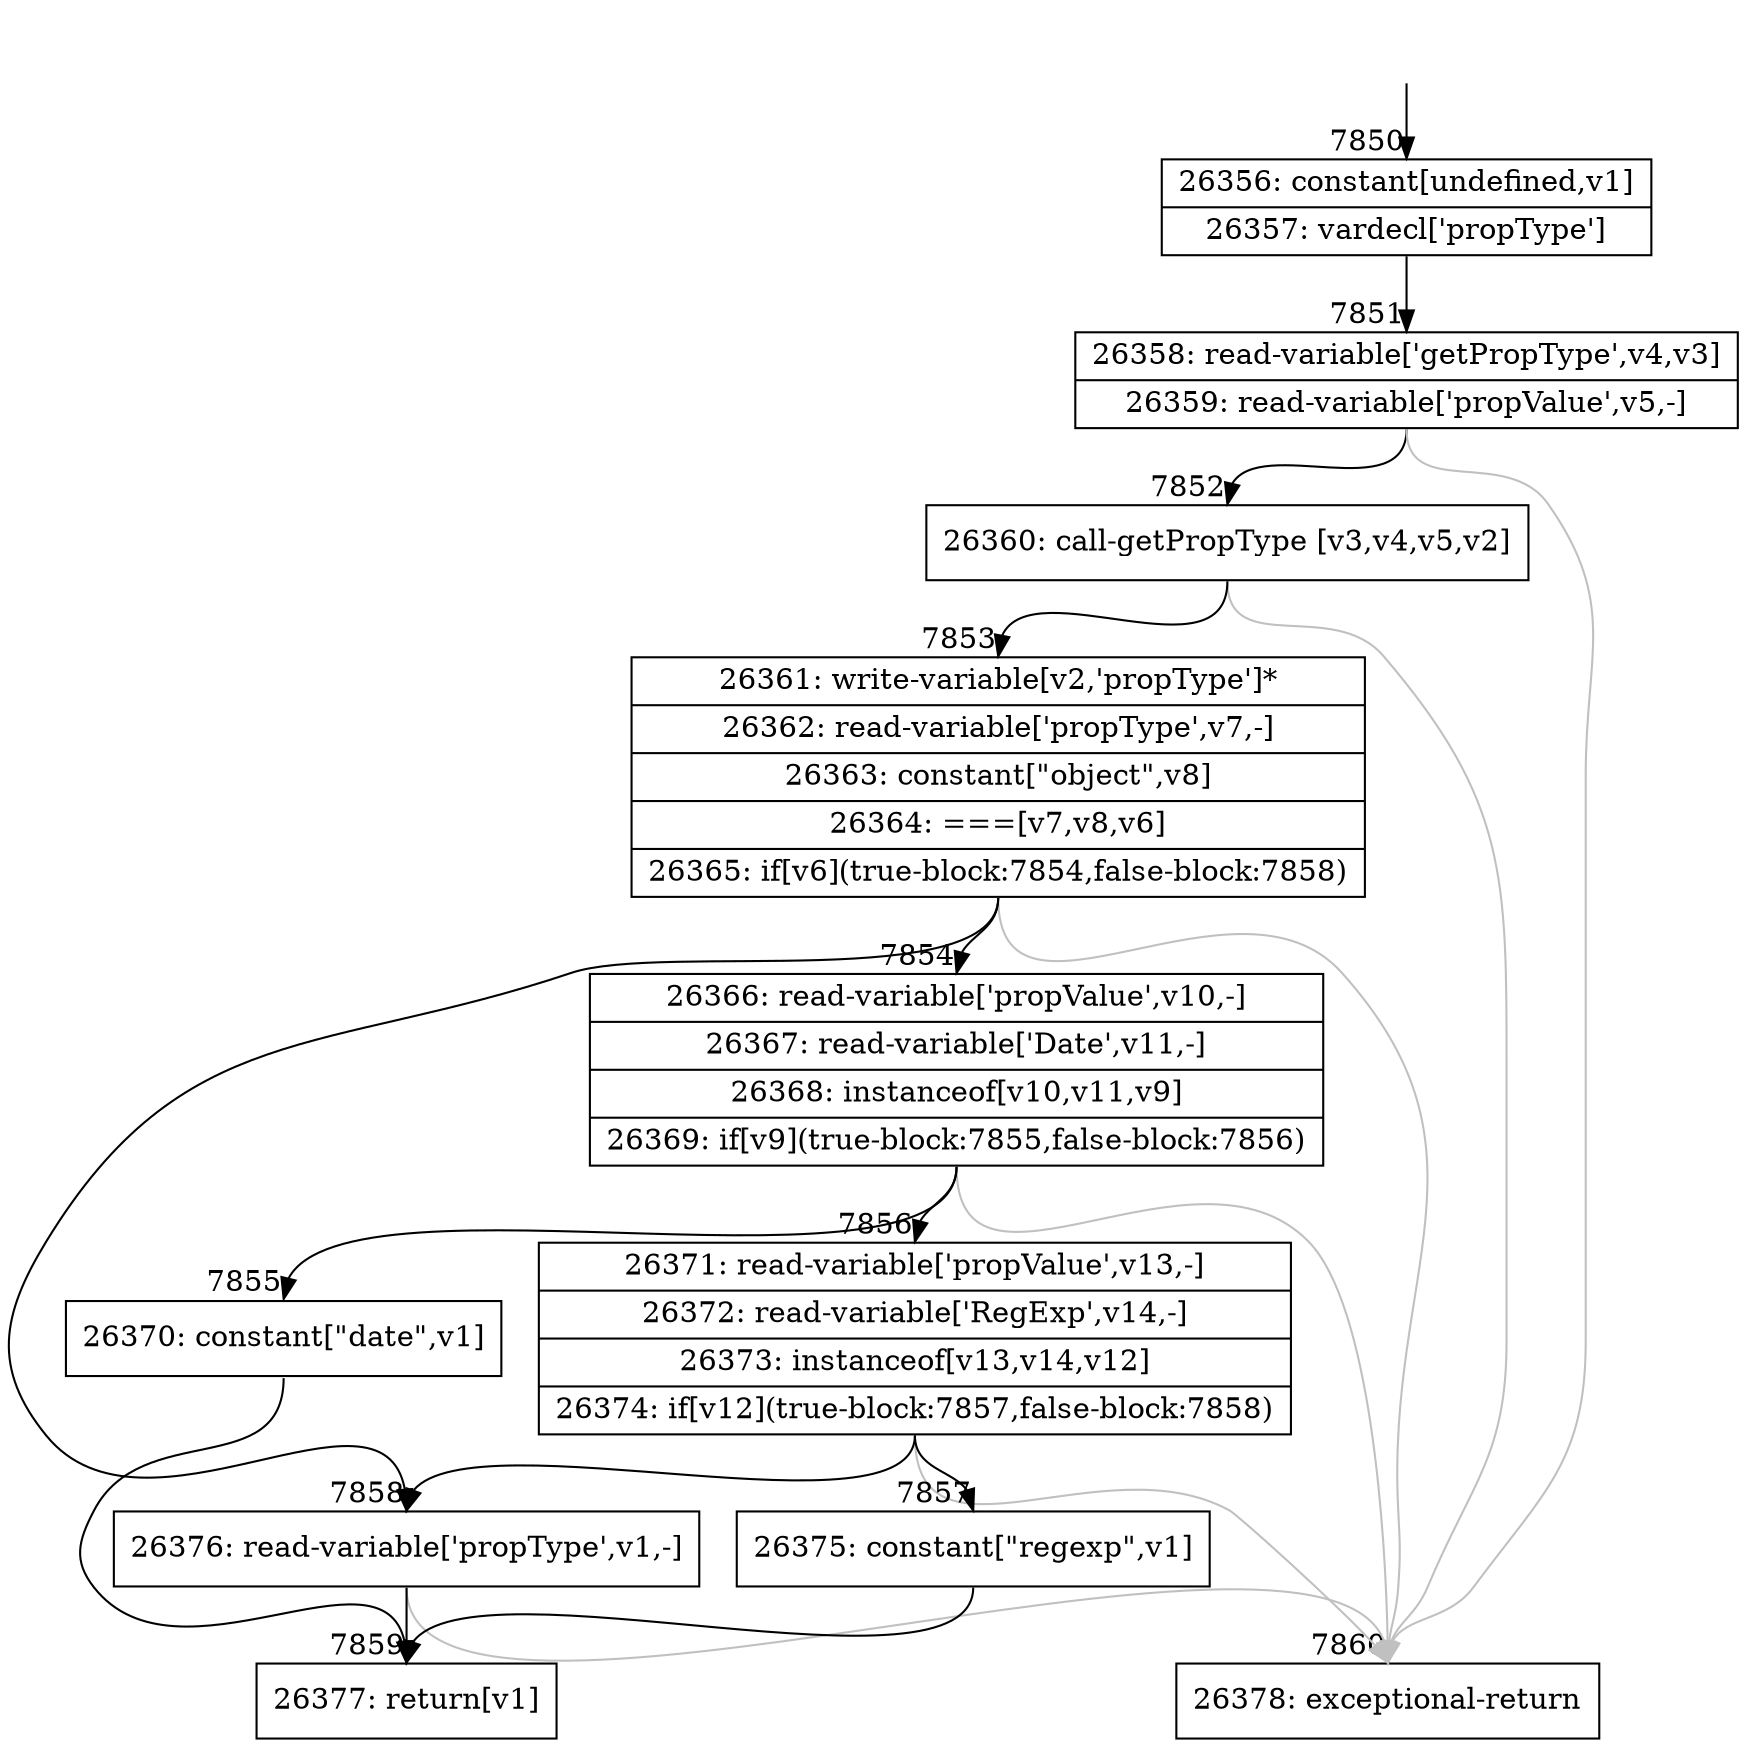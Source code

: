 digraph {
rankdir="TD"
BB_entry561[shape=none,label=""];
BB_entry561 -> BB7850 [tailport=s, headport=n, headlabel="    7850"]
BB7850 [shape=record label="{26356: constant[undefined,v1]|26357: vardecl['propType']}" ] 
BB7850 -> BB7851 [tailport=s, headport=n, headlabel="      7851"]
BB7851 [shape=record label="{26358: read-variable['getPropType',v4,v3]|26359: read-variable['propValue',v5,-]}" ] 
BB7851 -> BB7852 [tailport=s, headport=n, headlabel="      7852"]
BB7851 -> BB7860 [tailport=s, headport=n, color=gray, headlabel="      7860"]
BB7852 [shape=record label="{26360: call-getPropType [v3,v4,v5,v2]}" ] 
BB7852 -> BB7853 [tailport=s, headport=n, headlabel="      7853"]
BB7852 -> BB7860 [tailport=s, headport=n, color=gray]
BB7853 [shape=record label="{26361: write-variable[v2,'propType']*|26362: read-variable['propType',v7,-]|26363: constant[\"object\",v8]|26364: ===[v7,v8,v6]|26365: if[v6](true-block:7854,false-block:7858)}" ] 
BB7853 -> BB7854 [tailport=s, headport=n, headlabel="      7854"]
BB7853 -> BB7858 [tailport=s, headport=n, headlabel="      7858"]
BB7853 -> BB7860 [tailport=s, headport=n, color=gray]
BB7854 [shape=record label="{26366: read-variable['propValue',v10,-]|26367: read-variable['Date',v11,-]|26368: instanceof[v10,v11,v9]|26369: if[v9](true-block:7855,false-block:7856)}" ] 
BB7854 -> BB7855 [tailport=s, headport=n, headlabel="      7855"]
BB7854 -> BB7856 [tailport=s, headport=n, headlabel="      7856"]
BB7854 -> BB7860 [tailport=s, headport=n, color=gray]
BB7855 [shape=record label="{26370: constant[\"date\",v1]}" ] 
BB7855 -> BB7859 [tailport=s, headport=n, headlabel="      7859"]
BB7856 [shape=record label="{26371: read-variable['propValue',v13,-]|26372: read-variable['RegExp',v14,-]|26373: instanceof[v13,v14,v12]|26374: if[v12](true-block:7857,false-block:7858)}" ] 
BB7856 -> BB7857 [tailport=s, headport=n, headlabel="      7857"]
BB7856 -> BB7858 [tailport=s, headport=n]
BB7856 -> BB7860 [tailport=s, headport=n, color=gray]
BB7857 [shape=record label="{26375: constant[\"regexp\",v1]}" ] 
BB7857 -> BB7859 [tailport=s, headport=n]
BB7858 [shape=record label="{26376: read-variable['propType',v1,-]}" ] 
BB7858 -> BB7859 [tailport=s, headport=n]
BB7858 -> BB7860 [tailport=s, headport=n, color=gray]
BB7859 [shape=record label="{26377: return[v1]}" ] 
BB7860 [shape=record label="{26378: exceptional-return}" ] 
//#$~ 13817
}
